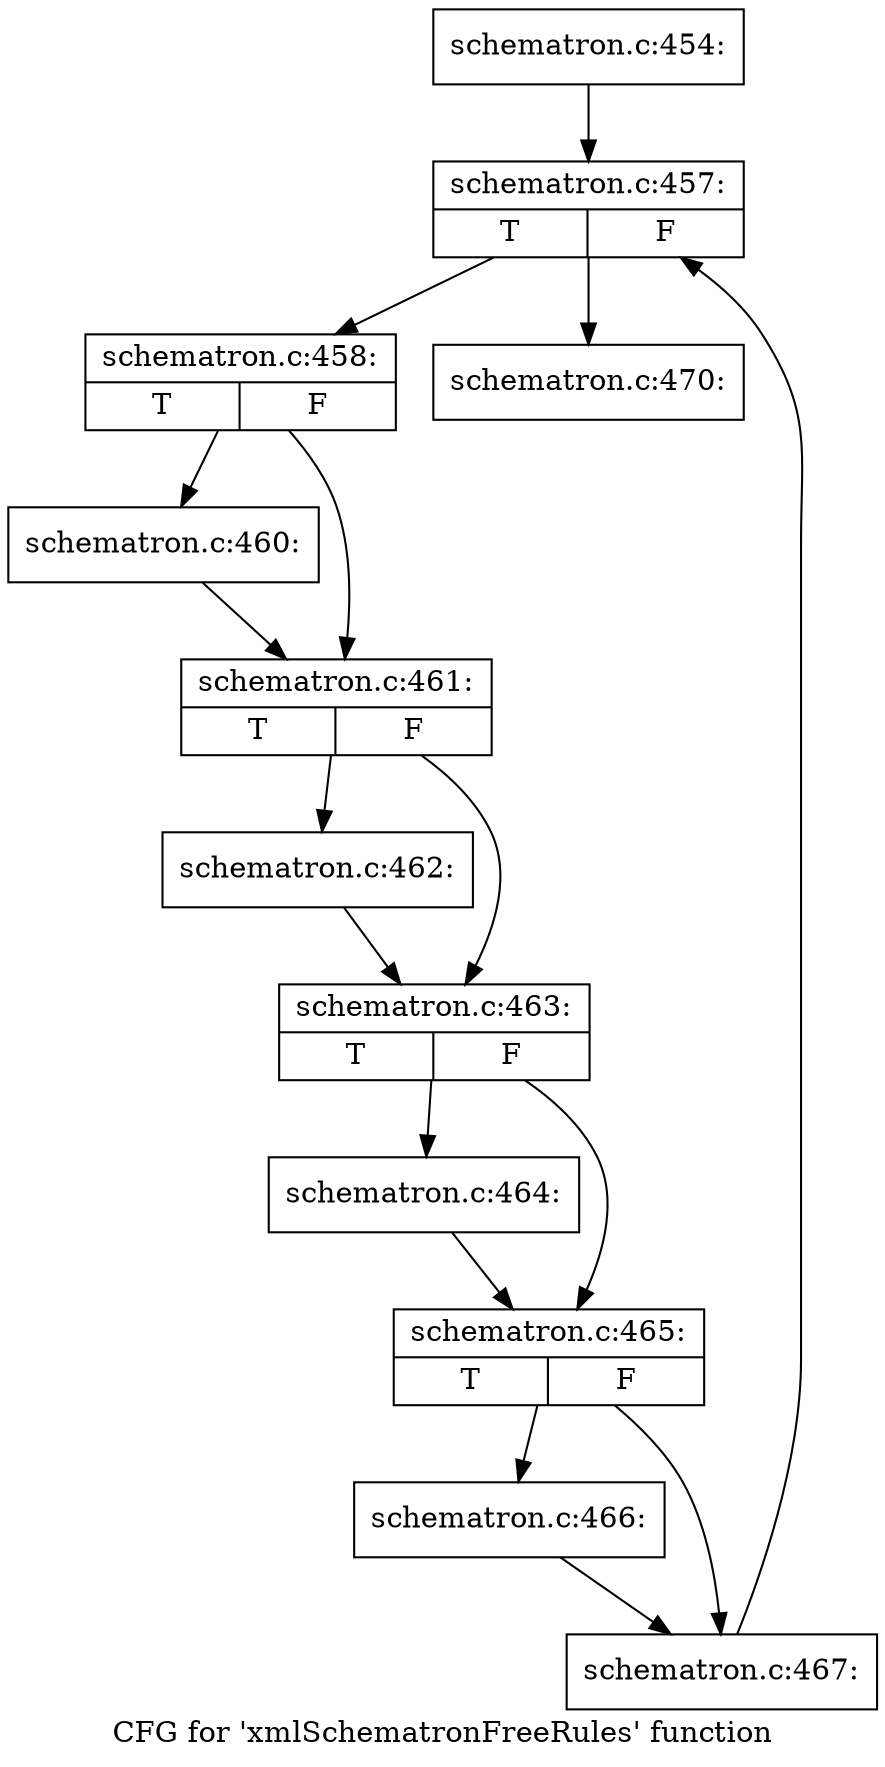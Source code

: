 digraph "CFG for 'xmlSchematronFreeRules' function" {
	label="CFG for 'xmlSchematronFreeRules' function";

	Node0x4bdc090 [shape=record,label="{schematron.c:454:}"];
	Node0x4bdc090 -> Node0x4c89cf0;
	Node0x4c89cf0 [shape=record,label="{schematron.c:457:|{<s0>T|<s1>F}}"];
	Node0x4c89cf0 -> Node0x4c95790;
	Node0x4c89cf0 -> Node0x4c95680;
	Node0x4c95790 [shape=record,label="{schematron.c:458:|{<s0>T|<s1>F}}"];
	Node0x4c95790 -> Node0x4c959e0;
	Node0x4c95790 -> Node0x4c95a30;
	Node0x4c959e0 [shape=record,label="{schematron.c:460:}"];
	Node0x4c959e0 -> Node0x4c95a30;
	Node0x4c95a30 [shape=record,label="{schematron.c:461:|{<s0>T|<s1>F}}"];
	Node0x4c95a30 -> Node0x4c96600;
	Node0x4c95a30 -> Node0x4c96930;
	Node0x4c96600 [shape=record,label="{schematron.c:462:}"];
	Node0x4c96600 -> Node0x4c96930;
	Node0x4c96930 [shape=record,label="{schematron.c:463:|{<s0>T|<s1>F}}"];
	Node0x4c96930 -> Node0x4c96ff0;
	Node0x4c96930 -> Node0x4c97040;
	Node0x4c96ff0 [shape=record,label="{schematron.c:464:}"];
	Node0x4c96ff0 -> Node0x4c97040;
	Node0x4c97040 [shape=record,label="{schematron.c:465:|{<s0>T|<s1>F}}"];
	Node0x4c97040 -> Node0x4c97760;
	Node0x4c97040 -> Node0x4c97990;
	Node0x4c97760 [shape=record,label="{schematron.c:466:}"];
	Node0x4c97760 -> Node0x4c97990;
	Node0x4c97990 [shape=record,label="{schematron.c:467:}"];
	Node0x4c97990 -> Node0x4c89cf0;
	Node0x4c95680 [shape=record,label="{schematron.c:470:}"];
}
